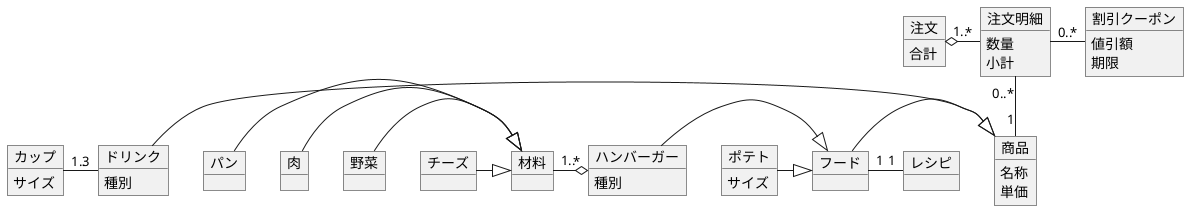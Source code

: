 @startuml
 object 注文{
合計
} 
object 注文明細{
数量
小計
}
object 割引クーポン{
値引額
期限
}
object カップ{
サイズ
}
object ドリンク{
種別
}
object 商品{
名称
単価
}
object ハンバーガー{
種別
}
object ポテト{
サイズ
}
object 材料{

}
object パン{

}
object 肉{

}
object 野菜{

}
object チーズ{

}

object フード{

}
object レシピ{

}
注文 "1.." o-"*" 注文明細
注文明細  "0.." - "*" 割引クーポン
カップ "1.." - "3" ドリンク
ドリンク -|> 商品
注文明細 "0..*" -- "1" 商品
フード -|> 商品
フード "1" - "1" レシピ
ハンバーガー -|> フード
ポテト -|> フード
材料 "1.." -o "*" ハンバーガー
パン -|> 材料
肉 -|> 材料
野菜 -|> 材料
チーズ -|> 材料
@enduml